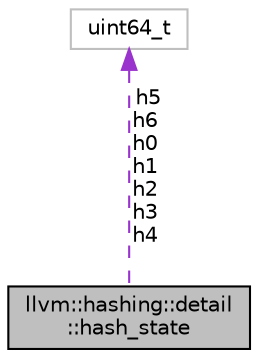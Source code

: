 digraph "llvm::hashing::detail::hash_state"
{
 // LATEX_PDF_SIZE
  bgcolor="transparent";
  edge [fontname="Helvetica",fontsize="10",labelfontname="Helvetica",labelfontsize="10"];
  node [fontname="Helvetica",fontsize="10",shape=record];
  Node1 [label="llvm::hashing::detail\l::hash_state",height=0.2,width=0.4,color="black", fillcolor="grey75", style="filled", fontcolor="black",tooltip="The intermediate state used during hashing."];
  Node2 -> Node1 [dir="back",color="darkorchid3",fontsize="10",style="dashed",label=" h5\nh6\nh0\nh1\nh2\nh3\nh4" ,fontname="Helvetica"];
  Node2 [label="uint64_t",height=0.2,width=0.4,color="grey75",tooltip=" "];
}
